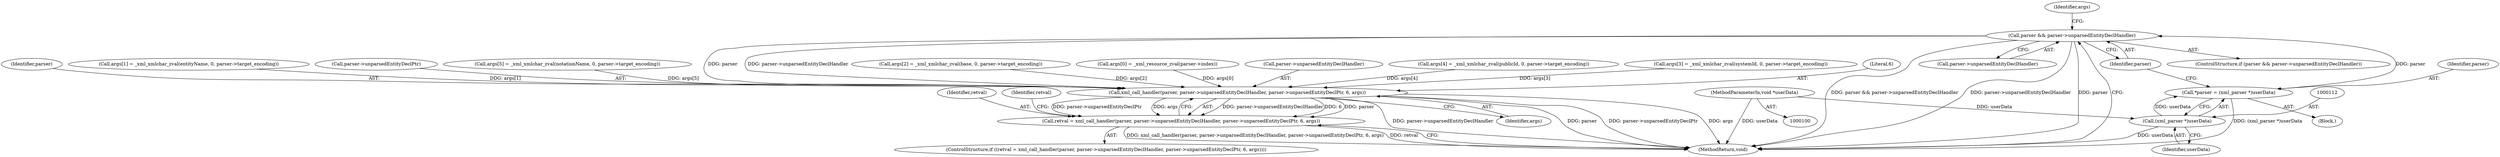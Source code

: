 digraph "0_php_dccda88f27a084bcbbb30198ace12b4e7ae961cc_7@pointer" {
"1000115" [label="(Call,parser && parser->unparsedEntityDeclHandler)"];
"1000109" [label="(Call,*parser = (xml_parser *)userData)"];
"1000111" [label="(Call,(xml_parser *)userData)"];
"1000101" [label="(MethodParameterIn,void *userData)"];
"1000184" [label="(Call,xml_call_handler(parser, parser->unparsedEntityDeclHandler, parser->unparsedEntityDeclPtr, 6, args))"];
"1000182" [label="(Call,retval = xml_call_handler(parser, parser->unparsedEntityDeclHandler, parser->unparsedEntityDeclPtr, 6, args))"];
"1000101" [label="(MethodParameterIn,void *userData)"];
"1000141" [label="(Call,args[2] = _xml_xmlchar_zval(base, 0, parser->target_encoding))"];
"1000117" [label="(Call,parser->unparsedEntityDeclHandler)"];
"1000183" [label="(Identifier,retval)"];
"1000110" [label="(Identifier,parser)"];
"1000115" [label="(Call,parser && parser->unparsedEntityDeclHandler)"];
"1000123" [label="(Call,args[0] = _xml_resource_zval(parser->index))"];
"1000186" [label="(Call,parser->unparsedEntityDeclHandler)"];
"1000161" [label="(Call,args[4] = _xml_xmlchar_zval(publicId, 0, parser->target_encoding))"];
"1000113" [label="(Identifier,userData)"];
"1000151" [label="(Call,args[3] = _xml_xmlchar_zval(systemId, 0, parser->target_encoding))"];
"1000192" [label="(Literal,6)"];
"1000111" [label="(Call,(xml_parser *)userData)"];
"1000185" [label="(Identifier,parser)"];
"1000131" [label="(Call,args[1] = _xml_xmlchar_zval(entityName, 0, parser->target_encoding))"];
"1000198" [label="(MethodReturn,void)"];
"1000107" [label="(Block,)"];
"1000197" [label="(Identifier,retval)"];
"1000184" [label="(Call,xml_call_handler(parser, parser->unparsedEntityDeclHandler, parser->unparsedEntityDeclPtr, 6, args))"];
"1000193" [label="(Identifier,args)"];
"1000189" [label="(Call,parser->unparsedEntityDeclPtr)"];
"1000125" [label="(Identifier,args)"];
"1000116" [label="(Identifier,parser)"];
"1000114" [label="(ControlStructure,if (parser && parser->unparsedEntityDeclHandler))"];
"1000171" [label="(Call,args[5] = _xml_xmlchar_zval(notationName, 0, parser->target_encoding))"];
"1000181" [label="(ControlStructure,if ((retval = xml_call_handler(parser, parser->unparsedEntityDeclHandler, parser->unparsedEntityDeclPtr, 6, args))))"];
"1000182" [label="(Call,retval = xml_call_handler(parser, parser->unparsedEntityDeclHandler, parser->unparsedEntityDeclPtr, 6, args))"];
"1000109" [label="(Call,*parser = (xml_parser *)userData)"];
"1000115" -> "1000114"  [label="AST: "];
"1000115" -> "1000116"  [label="CFG: "];
"1000115" -> "1000117"  [label="CFG: "];
"1000116" -> "1000115"  [label="AST: "];
"1000117" -> "1000115"  [label="AST: "];
"1000125" -> "1000115"  [label="CFG: "];
"1000198" -> "1000115"  [label="CFG: "];
"1000115" -> "1000198"  [label="DDG: parser && parser->unparsedEntityDeclHandler"];
"1000115" -> "1000198"  [label="DDG: parser->unparsedEntityDeclHandler"];
"1000115" -> "1000198"  [label="DDG: parser"];
"1000109" -> "1000115"  [label="DDG: parser"];
"1000115" -> "1000184"  [label="DDG: parser"];
"1000115" -> "1000184"  [label="DDG: parser->unparsedEntityDeclHandler"];
"1000109" -> "1000107"  [label="AST: "];
"1000109" -> "1000111"  [label="CFG: "];
"1000110" -> "1000109"  [label="AST: "];
"1000111" -> "1000109"  [label="AST: "];
"1000116" -> "1000109"  [label="CFG: "];
"1000109" -> "1000198"  [label="DDG: (xml_parser *)userData"];
"1000111" -> "1000109"  [label="DDG: userData"];
"1000111" -> "1000113"  [label="CFG: "];
"1000112" -> "1000111"  [label="AST: "];
"1000113" -> "1000111"  [label="AST: "];
"1000111" -> "1000198"  [label="DDG: userData"];
"1000101" -> "1000111"  [label="DDG: userData"];
"1000101" -> "1000100"  [label="AST: "];
"1000101" -> "1000198"  [label="DDG: userData"];
"1000184" -> "1000182"  [label="AST: "];
"1000184" -> "1000193"  [label="CFG: "];
"1000185" -> "1000184"  [label="AST: "];
"1000186" -> "1000184"  [label="AST: "];
"1000189" -> "1000184"  [label="AST: "];
"1000192" -> "1000184"  [label="AST: "];
"1000193" -> "1000184"  [label="AST: "];
"1000182" -> "1000184"  [label="CFG: "];
"1000184" -> "1000198"  [label="DDG: parser->unparsedEntityDeclHandler"];
"1000184" -> "1000198"  [label="DDG: parser"];
"1000184" -> "1000198"  [label="DDG: parser->unparsedEntityDeclPtr"];
"1000184" -> "1000198"  [label="DDG: args"];
"1000184" -> "1000182"  [label="DDG: parser->unparsedEntityDeclHandler"];
"1000184" -> "1000182"  [label="DDG: 6"];
"1000184" -> "1000182"  [label="DDG: parser"];
"1000184" -> "1000182"  [label="DDG: parser->unparsedEntityDeclPtr"];
"1000184" -> "1000182"  [label="DDG: args"];
"1000131" -> "1000184"  [label="DDG: args[1]"];
"1000151" -> "1000184"  [label="DDG: args[3]"];
"1000161" -> "1000184"  [label="DDG: args[4]"];
"1000123" -> "1000184"  [label="DDG: args[0]"];
"1000171" -> "1000184"  [label="DDG: args[5]"];
"1000141" -> "1000184"  [label="DDG: args[2]"];
"1000182" -> "1000181"  [label="AST: "];
"1000183" -> "1000182"  [label="AST: "];
"1000197" -> "1000182"  [label="CFG: "];
"1000198" -> "1000182"  [label="CFG: "];
"1000182" -> "1000198"  [label="DDG: xml_call_handler(parser, parser->unparsedEntityDeclHandler, parser->unparsedEntityDeclPtr, 6, args)"];
"1000182" -> "1000198"  [label="DDG: retval"];
}

